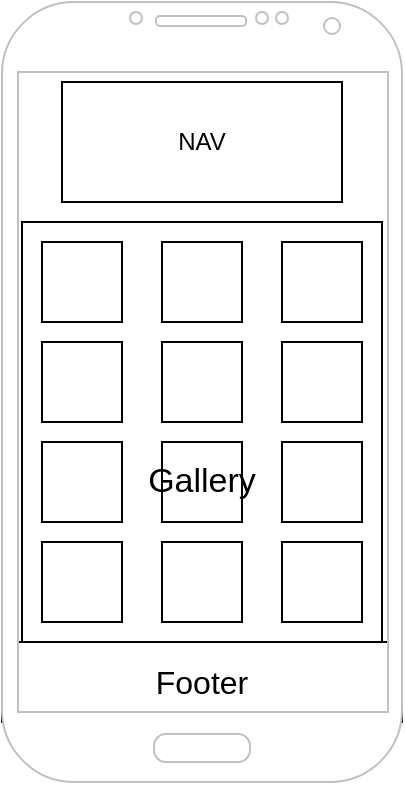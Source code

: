 <mxfile version="11.2.4" type="device" pages="1"><diagram id="OgnRn3fH7B8T_DZBhN7t" name="Page-1"><mxGraphModel dx="798" dy="457" grid="1" gridSize="10" guides="1" tooltips="1" connect="1" arrows="1" fold="1" page="1" pageScale="1" pageWidth="850" pageHeight="1100" math="0" shadow="0"><root><mxCell id="0"/><mxCell id="1" parent="0"/><mxCell id="izLPrFeBvQOw1Y5mD_92-39" value="" style="rounded=0;whiteSpace=wrap;html=1;" vertex="1" parent="1"><mxGeometry x="320" y="160" width="180" height="220" as="geometry"/></mxCell><mxCell id="izLPrFeBvQOw1Y5mD_92-30" value="" style="rounded=0;whiteSpace=wrap;html=1;" vertex="1" parent="1"><mxGeometry x="340" y="90" width="140" height="60" as="geometry"/></mxCell><mxCell id="izLPrFeBvQOw1Y5mD_92-31" value="NAV" style="text;html=1;strokeColor=none;fillColor=none;align=center;verticalAlign=middle;whiteSpace=wrap;rounded=0;" vertex="1" parent="1"><mxGeometry x="390" y="110" width="40" height="20" as="geometry"/></mxCell><mxCell id="izLPrFeBvQOw1Y5mD_92-34" value="" style="rounded=0;whiteSpace=wrap;html=1;" vertex="1" parent="1"><mxGeometry x="310" y="370" width="200" height="40" as="geometry"/></mxCell><mxCell id="izLPrFeBvQOw1Y5mD_92-38" value="&lt;font style=&quot;font-size: 16px&quot;&gt;Footer&lt;/font&gt;" style="text;html=1;strokeColor=none;fillColor=none;align=center;verticalAlign=middle;whiteSpace=wrap;rounded=0;" vertex="1" parent="1"><mxGeometry x="390" y="380" width="40" height="20" as="geometry"/></mxCell><mxCell id="izLPrFeBvQOw1Y5mD_92-29" value="" style="verticalLabelPosition=bottom;verticalAlign=top;html=1;shadow=0;dashed=0;strokeWidth=1;shape=mxgraph.android.phone2;fillColor=#ffffff;strokeColor=#c0c0c0;" vertex="1" parent="1"><mxGeometry x="310" y="50" width="200" height="390" as="geometry"/></mxCell><mxCell id="izLPrFeBvQOw1Y5mD_92-40" value="" style="rounded=0;whiteSpace=wrap;html=1;" vertex="1" parent="1"><mxGeometry x="330" y="170" width="40" height="40" as="geometry"/></mxCell><mxCell id="izLPrFeBvQOw1Y5mD_92-41" value="" style="rounded=0;whiteSpace=wrap;html=1;" vertex="1" parent="1"><mxGeometry x="390" y="170" width="40" height="40" as="geometry"/></mxCell><mxCell id="izLPrFeBvQOw1Y5mD_92-42" value="" style="rounded=0;whiteSpace=wrap;html=1;" vertex="1" parent="1"><mxGeometry x="330" y="220" width="40" height="40" as="geometry"/></mxCell><mxCell id="izLPrFeBvQOw1Y5mD_92-43" value="" style="rounded=0;whiteSpace=wrap;html=1;" vertex="1" parent="1"><mxGeometry x="390" y="220" width="40" height="40" as="geometry"/></mxCell><mxCell id="izLPrFeBvQOw1Y5mD_92-44" value="" style="rounded=0;whiteSpace=wrap;html=1;" vertex="1" parent="1"><mxGeometry x="450" y="170" width="40" height="40" as="geometry"/></mxCell><mxCell id="izLPrFeBvQOw1Y5mD_92-45" value="" style="rounded=0;whiteSpace=wrap;html=1;" vertex="1" parent="1"><mxGeometry x="450" y="220" width="40" height="40" as="geometry"/></mxCell><mxCell id="izLPrFeBvQOw1Y5mD_92-46" value="" style="rounded=0;whiteSpace=wrap;html=1;" vertex="1" parent="1"><mxGeometry x="330" y="270" width="40" height="40" as="geometry"/></mxCell><mxCell id="izLPrFeBvQOw1Y5mD_92-47" value="" style="rounded=0;whiteSpace=wrap;html=1;" vertex="1" parent="1"><mxGeometry x="390" y="270" width="40" height="40" as="geometry"/></mxCell><mxCell id="izLPrFeBvQOw1Y5mD_92-48" value="" style="rounded=0;whiteSpace=wrap;html=1;" vertex="1" parent="1"><mxGeometry x="450" y="270" width="40" height="40" as="geometry"/></mxCell><mxCell id="izLPrFeBvQOw1Y5mD_92-49" value="" style="rounded=0;whiteSpace=wrap;html=1;" vertex="1" parent="1"><mxGeometry x="450" y="320" width="40" height="40" as="geometry"/></mxCell><mxCell id="izLPrFeBvQOw1Y5mD_92-50" value="" style="rounded=0;whiteSpace=wrap;html=1;" vertex="1" parent="1"><mxGeometry x="390" y="320" width="40" height="40" as="geometry"/></mxCell><mxCell id="izLPrFeBvQOw1Y5mD_92-51" value="" style="rounded=0;whiteSpace=wrap;html=1;" vertex="1" parent="1"><mxGeometry x="330" y="320" width="40" height="40" as="geometry"/></mxCell><mxCell id="izLPrFeBvQOw1Y5mD_92-52" value="&lt;font style=&quot;font-size: 17px&quot;&gt;Gallery&lt;/font&gt;" style="text;html=1;strokeColor=none;fillColor=none;align=center;verticalAlign=middle;whiteSpace=wrap;rounded=0;" vertex="1" parent="1"><mxGeometry x="390" y="280" width="40" height="20" as="geometry"/></mxCell></root></mxGraphModel></diagram></mxfile>